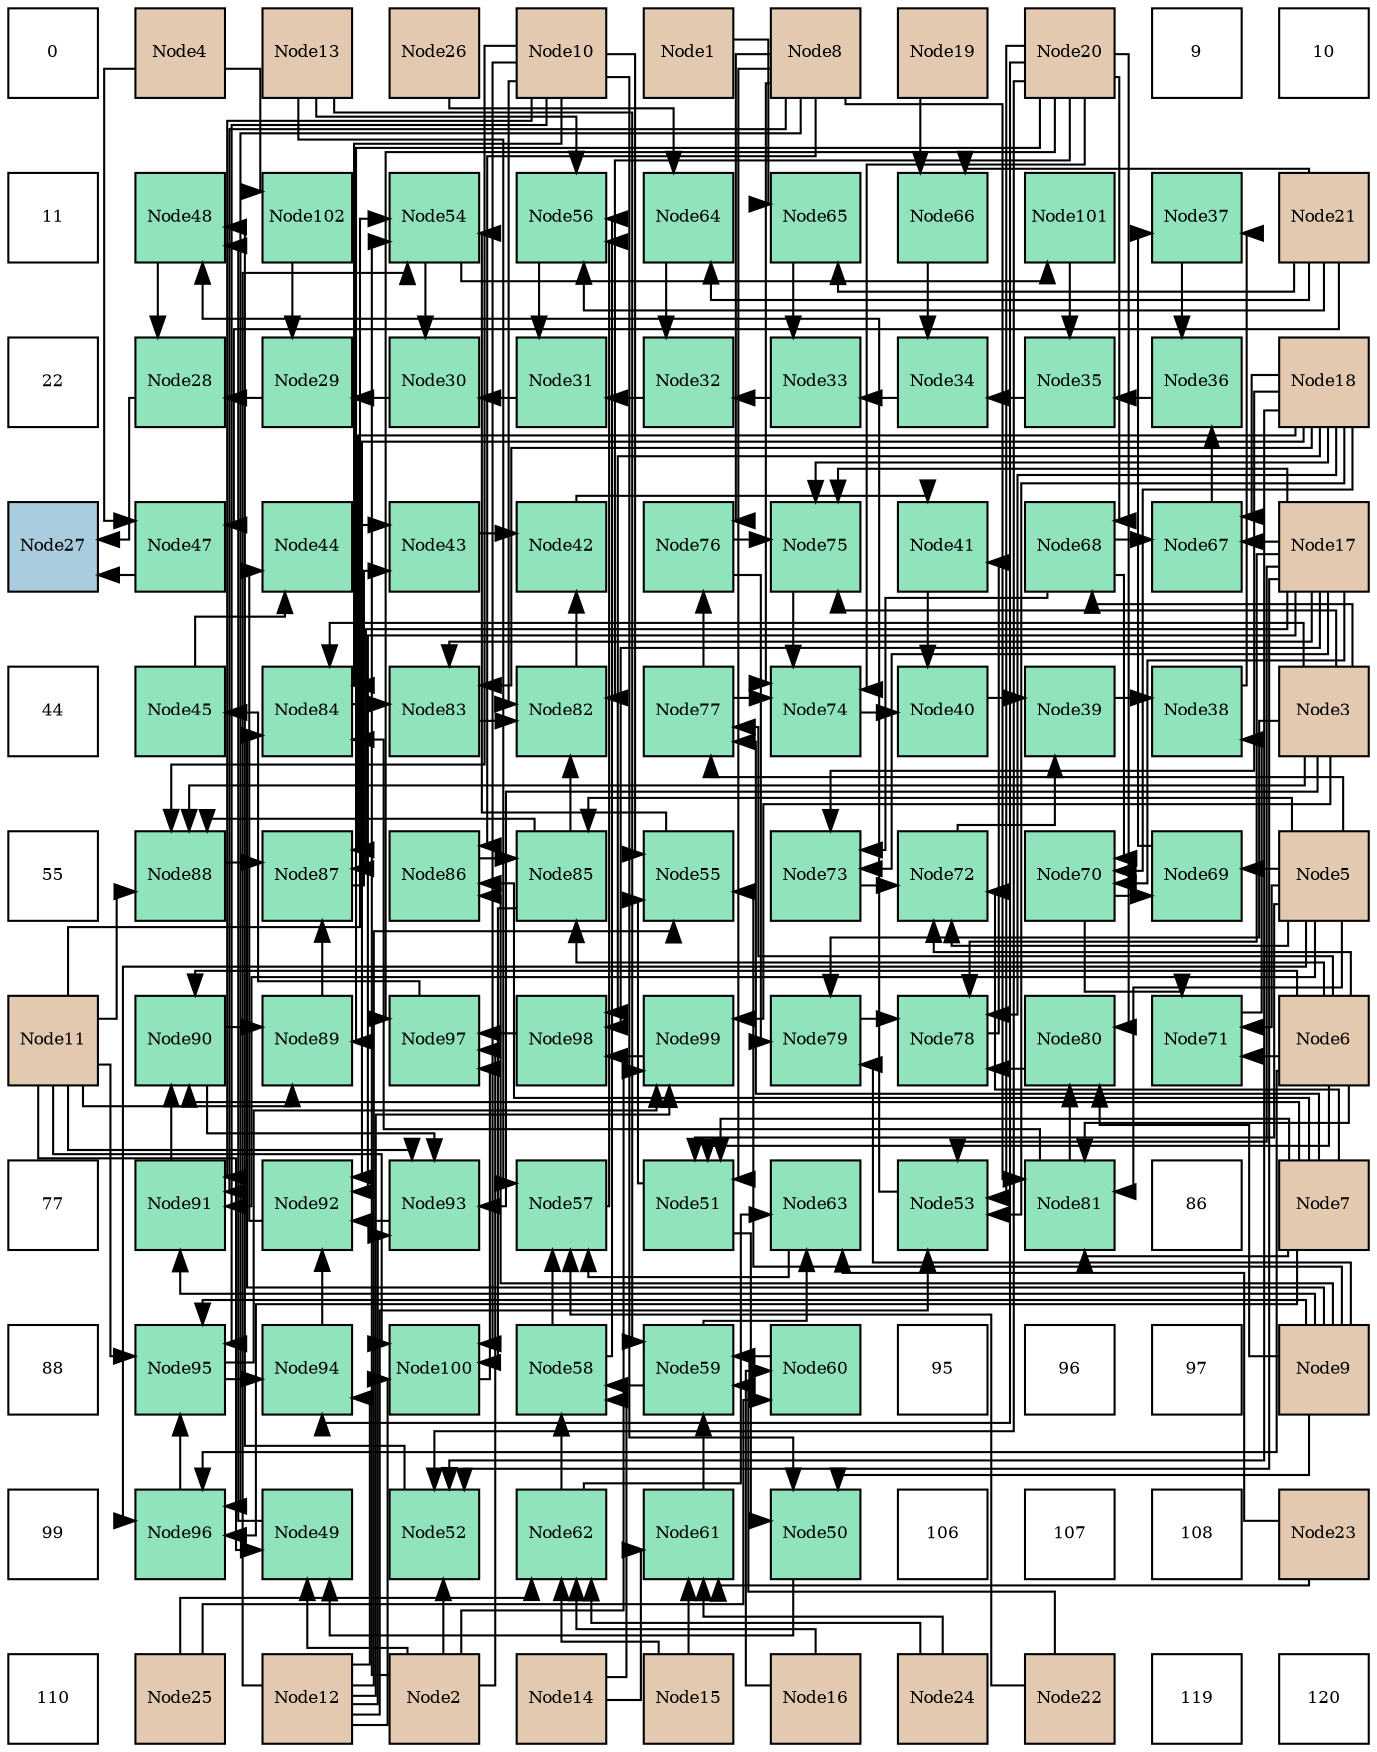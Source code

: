 digraph layout{
 rankdir=TB;
 splines=ortho;
 node [style=filled shape=square fixedsize=true width=0.6];
0[label="0", fontsize=8, fillcolor="#ffffff"];
1[label="Node4", fontsize=8, fillcolor="#e3c9af"];
2[label="Node13", fontsize=8, fillcolor="#e3c9af"];
3[label="Node26", fontsize=8, fillcolor="#e3c9af"];
4[label="Node10", fontsize=8, fillcolor="#e3c9af"];
5[label="Node1", fontsize=8, fillcolor="#e3c9af"];
6[label="Node8", fontsize=8, fillcolor="#e3c9af"];
7[label="Node19", fontsize=8, fillcolor="#e3c9af"];
8[label="Node20", fontsize=8, fillcolor="#e3c9af"];
9[label="9", fontsize=8, fillcolor="#ffffff"];
10[label="10", fontsize=8, fillcolor="#ffffff"];
11[label="11", fontsize=8, fillcolor="#ffffff"];
12[label="Node48", fontsize=8, fillcolor="#91e3bb"];
13[label="Node102", fontsize=8, fillcolor="#91e3bb"];
14[label="Node54", fontsize=8, fillcolor="#91e3bb"];
15[label="Node56", fontsize=8, fillcolor="#91e3bb"];
16[label="Node64", fontsize=8, fillcolor="#91e3bb"];
17[label="Node65", fontsize=8, fillcolor="#91e3bb"];
18[label="Node66", fontsize=8, fillcolor="#91e3bb"];
19[label="Node101", fontsize=8, fillcolor="#91e3bb"];
20[label="Node37", fontsize=8, fillcolor="#91e3bb"];
21[label="Node21", fontsize=8, fillcolor="#e3c9af"];
22[label="22", fontsize=8, fillcolor="#ffffff"];
23[label="Node28", fontsize=8, fillcolor="#91e3bb"];
24[label="Node29", fontsize=8, fillcolor="#91e3bb"];
25[label="Node30", fontsize=8, fillcolor="#91e3bb"];
26[label="Node31", fontsize=8, fillcolor="#91e3bb"];
27[label="Node32", fontsize=8, fillcolor="#91e3bb"];
28[label="Node33", fontsize=8, fillcolor="#91e3bb"];
29[label="Node34", fontsize=8, fillcolor="#91e3bb"];
30[label="Node35", fontsize=8, fillcolor="#91e3bb"];
31[label="Node36", fontsize=8, fillcolor="#91e3bb"];
32[label="Node18", fontsize=8, fillcolor="#e3c9af"];
33[label="Node27", fontsize=8, fillcolor="#a9ccde"];
34[label="Node47", fontsize=8, fillcolor="#91e3bb"];
35[label="Node44", fontsize=8, fillcolor="#91e3bb"];
36[label="Node43", fontsize=8, fillcolor="#91e3bb"];
37[label="Node42", fontsize=8, fillcolor="#91e3bb"];
38[label="Node76", fontsize=8, fillcolor="#91e3bb"];
39[label="Node75", fontsize=8, fillcolor="#91e3bb"];
40[label="Node41", fontsize=8, fillcolor="#91e3bb"];
41[label="Node68", fontsize=8, fillcolor="#91e3bb"];
42[label="Node67", fontsize=8, fillcolor="#91e3bb"];
43[label="Node17", fontsize=8, fillcolor="#e3c9af"];
44[label="44", fontsize=8, fillcolor="#ffffff"];
45[label="Node45", fontsize=8, fillcolor="#91e3bb"];
46[label="Node84", fontsize=8, fillcolor="#91e3bb"];
47[label="Node83", fontsize=8, fillcolor="#91e3bb"];
48[label="Node82", fontsize=8, fillcolor="#91e3bb"];
49[label="Node77", fontsize=8, fillcolor="#91e3bb"];
50[label="Node74", fontsize=8, fillcolor="#91e3bb"];
51[label="Node40", fontsize=8, fillcolor="#91e3bb"];
52[label="Node39", fontsize=8, fillcolor="#91e3bb"];
53[label="Node38", fontsize=8, fillcolor="#91e3bb"];
54[label="Node3", fontsize=8, fillcolor="#e3c9af"];
55[label="55", fontsize=8, fillcolor="#ffffff"];
56[label="Node88", fontsize=8, fillcolor="#91e3bb"];
57[label="Node87", fontsize=8, fillcolor="#91e3bb"];
58[label="Node86", fontsize=8, fillcolor="#91e3bb"];
59[label="Node85", fontsize=8, fillcolor="#91e3bb"];
60[label="Node55", fontsize=8, fillcolor="#91e3bb"];
61[label="Node73", fontsize=8, fillcolor="#91e3bb"];
62[label="Node72", fontsize=8, fillcolor="#91e3bb"];
63[label="Node70", fontsize=8, fillcolor="#91e3bb"];
64[label="Node69", fontsize=8, fillcolor="#91e3bb"];
65[label="Node5", fontsize=8, fillcolor="#e3c9af"];
66[label="Node11", fontsize=8, fillcolor="#e3c9af"];
67[label="Node90", fontsize=8, fillcolor="#91e3bb"];
68[label="Node89", fontsize=8, fillcolor="#91e3bb"];
69[label="Node97", fontsize=8, fillcolor="#91e3bb"];
70[label="Node98", fontsize=8, fillcolor="#91e3bb"];
71[label="Node99", fontsize=8, fillcolor="#91e3bb"];
72[label="Node79", fontsize=8, fillcolor="#91e3bb"];
73[label="Node78", fontsize=8, fillcolor="#91e3bb"];
74[label="Node80", fontsize=8, fillcolor="#91e3bb"];
75[label="Node71", fontsize=8, fillcolor="#91e3bb"];
76[label="Node6", fontsize=8, fillcolor="#e3c9af"];
77[label="77", fontsize=8, fillcolor="#ffffff"];
78[label="Node91", fontsize=8, fillcolor="#91e3bb"];
79[label="Node92", fontsize=8, fillcolor="#91e3bb"];
80[label="Node93", fontsize=8, fillcolor="#91e3bb"];
81[label="Node57", fontsize=8, fillcolor="#91e3bb"];
82[label="Node51", fontsize=8, fillcolor="#91e3bb"];
83[label="Node63", fontsize=8, fillcolor="#91e3bb"];
84[label="Node53", fontsize=8, fillcolor="#91e3bb"];
85[label="Node81", fontsize=8, fillcolor="#91e3bb"];
86[label="86", fontsize=8, fillcolor="#ffffff"];
87[label="Node7", fontsize=8, fillcolor="#e3c9af"];
88[label="88", fontsize=8, fillcolor="#ffffff"];
89[label="Node95", fontsize=8, fillcolor="#91e3bb"];
90[label="Node94", fontsize=8, fillcolor="#91e3bb"];
91[label="Node100", fontsize=8, fillcolor="#91e3bb"];
92[label="Node58", fontsize=8, fillcolor="#91e3bb"];
93[label="Node59", fontsize=8, fillcolor="#91e3bb"];
94[label="Node60", fontsize=8, fillcolor="#91e3bb"];
95[label="95", fontsize=8, fillcolor="#ffffff"];
96[label="96", fontsize=8, fillcolor="#ffffff"];
97[label="97", fontsize=8, fillcolor="#ffffff"];
98[label="Node9", fontsize=8, fillcolor="#e3c9af"];
99[label="99", fontsize=8, fillcolor="#ffffff"];
100[label="Node96", fontsize=8, fillcolor="#91e3bb"];
101[label="Node49", fontsize=8, fillcolor="#91e3bb"];
102[label="Node52", fontsize=8, fillcolor="#91e3bb"];
103[label="Node62", fontsize=8, fillcolor="#91e3bb"];
104[label="Node61", fontsize=8, fillcolor="#91e3bb"];
105[label="Node50", fontsize=8, fillcolor="#91e3bb"];
106[label="106", fontsize=8, fillcolor="#ffffff"];
107[label="107", fontsize=8, fillcolor="#ffffff"];
108[label="108", fontsize=8, fillcolor="#ffffff"];
109[label="Node23", fontsize=8, fillcolor="#e3c9af"];
110[label="110", fontsize=8, fillcolor="#ffffff"];
111[label="Node25", fontsize=8, fillcolor="#e3c9af"];
112[label="Node12", fontsize=8, fillcolor="#e3c9af"];
113[label="Node2", fontsize=8, fillcolor="#e3c9af"];
114[label="Node14", fontsize=8, fillcolor="#e3c9af"];
115[label="Node15", fontsize=8, fillcolor="#e3c9af"];
116[label="Node16", fontsize=8, fillcolor="#e3c9af"];
117[label="Node24", fontsize=8, fillcolor="#e3c9af"];
118[label="Node22", fontsize=8, fillcolor="#e3c9af"];
119[label="119", fontsize=8, fillcolor="#ffffff"];
120[label="120", fontsize=8, fillcolor="#ffffff"];
edge [constraint=false, style=vis];23 -> 33;
34 -> 33;
24 -> 23;
12 -> 23;
25 -> 24;
13 -> 24;
26 -> 25;
14 -> 25;
27 -> 26;
15 -> 26;
28 -> 27;
16 -> 27;
29 -> 28;
17 -> 28;
30 -> 29;
18 -> 29;
31 -> 30;
19 -> 30;
20 -> 31;
42 -> 31;
53 -> 20;
64 -> 20;
52 -> 53;
75 -> 53;
51 -> 52;
62 -> 52;
40 -> 51;
50 -> 51;
37 -> 40;
73 -> 40;
36 -> 37;
48 -> 37;
35 -> 36;
57 -> 36;
45 -> 35;
79 -> 35;
69 -> 45;
81 -> 15;
92 -> 15;
2 -> 15;
21 -> 15;
70 -> 69;
91 -> 69;
113 -> 69;
8 -> 69;
101 -> 12;
102 -> 12;
84 -> 12;
92 -> 81;
83 -> 81;
2 -> 81;
118 -> 81;
39 -> 50;
49 -> 50;
6 -> 50;
8 -> 50;
72 -> 73;
74 -> 73;
43 -> 73;
32 -> 73;
47 -> 48;
59 -> 48;
4 -> 48;
8 -> 48;
56 -> 57;
68 -> 57;
43 -> 57;
32 -> 57;
80 -> 79;
90 -> 79;
43 -> 79;
32 -> 79;
71 -> 70;
43 -> 70;
32 -> 70;
14 -> 19;
105 -> 101;
113 -> 101;
66 -> 101;
60 -> 14;
113 -> 14;
66 -> 14;
112 -> 14;
93 -> 92;
103 -> 92;
114 -> 92;
93 -> 83;
103 -> 83;
109 -> 83;
63 -> 64;
65 -> 64;
63 -> 75;
65 -> 75;
76 -> 75;
61 -> 62;
65 -> 62;
76 -> 62;
87 -> 62;
38 -> 39;
54 -> 39;
43 -> 39;
32 -> 39;
38 -> 72;
54 -> 72;
98 -> 72;
46 -> 47;
43 -> 47;
32 -> 47;
59 -> 56;
54 -> 56;
4 -> 56;
66 -> 56;
67 -> 68;
66 -> 68;
8 -> 68;
67 -> 80;
54 -> 80;
66 -> 80;
112 -> 80;
89 -> 90;
112 -> 90;
8 -> 90;
89 -> 71;
113 -> 71;
54 -> 71;
112 -> 71;
59 -> 91;
4 -> 91;
66 -> 91;
112 -> 91;
82 -> 105;
98 -> 105;
4 -> 105;
82 -> 60;
98 -> 60;
4 -> 60;
112 -> 60;
94 -> 93;
104 -> 93;
2 -> 93;
118 -> 93;
41 -> 42;
43 -> 42;
32 -> 42;
41 -> 63;
43 -> 63;
32 -> 63;
41 -> 61;
43 -> 61;
32 -> 61;
49 -> 38;
6 -> 38;
85 -> 74;
98 -> 74;
8 -> 74;
85 -> 46;
54 -> 46;
98 -> 46;
4 -> 46;
58 -> 59;
65 -> 59;
76 -> 59;
78 -> 67;
76 -> 67;
87 -> 67;
100 -> 89;
98 -> 89;
4 -> 89;
66 -> 89;
1 -> 34;
21 -> 34;
65 -> 82;
76 -> 82;
87 -> 82;
6 -> 82;
113 -> 102;
43 -> 102;
32 -> 102;
8 -> 102;
112 -> 84;
43 -> 84;
32 -> 84;
8 -> 84;
116 -> 94;
111 -> 94;
114 -> 104;
115 -> 104;
109 -> 104;
117 -> 104;
115 -> 103;
116 -> 103;
117 -> 103;
111 -> 103;
21 -> 16;
3 -> 16;
5 -> 17;
21 -> 17;
7 -> 18;
21 -> 18;
54 -> 41;
8 -> 41;
65 -> 49;
76 -> 49;
87 -> 49;
65 -> 85;
76 -> 85;
87 -> 85;
6 -> 85;
87 -> 58;
6 -> 58;
98 -> 58;
65 -> 78;
6 -> 78;
98 -> 78;
4 -> 78;
65 -> 100;
76 -> 100;
87 -> 100;
6 -> 100;
1 -> 13;
edge [constraint=true, style=invis];
0 -> 11 -> 22 -> 33 -> 44 -> 55 -> 66 -> 77 -> 88 -> 99 -> 110;
1 -> 12 -> 23 -> 34 -> 45 -> 56 -> 67 -> 78 -> 89 -> 100 -> 111;
2 -> 13 -> 24 -> 35 -> 46 -> 57 -> 68 -> 79 -> 90 -> 101 -> 112;
3 -> 14 -> 25 -> 36 -> 47 -> 58 -> 69 -> 80 -> 91 -> 102 -> 113;
4 -> 15 -> 26 -> 37 -> 48 -> 59 -> 70 -> 81 -> 92 -> 103 -> 114;
5 -> 16 -> 27 -> 38 -> 49 -> 60 -> 71 -> 82 -> 93 -> 104 -> 115;
6 -> 17 -> 28 -> 39 -> 50 -> 61 -> 72 -> 83 -> 94 -> 105 -> 116;
7 -> 18 -> 29 -> 40 -> 51 -> 62 -> 73 -> 84 -> 95 -> 106 -> 117;
8 -> 19 -> 30 -> 41 -> 52 -> 63 -> 74 -> 85 -> 96 -> 107 -> 118;
9 -> 20 -> 31 -> 42 -> 53 -> 64 -> 75 -> 86 -> 97 -> 108 -> 119;
10 -> 21 -> 32 -> 43 -> 54 -> 65 -> 76 -> 87 -> 98 -> 109 -> 120;
rank = same {0 -> 1 -> 2 -> 3 -> 4 -> 5 -> 6 -> 7 -> 8 -> 9 -> 10};
rank = same {11 -> 12 -> 13 -> 14 -> 15 -> 16 -> 17 -> 18 -> 19 -> 20 -> 21};
rank = same {22 -> 23 -> 24 -> 25 -> 26 -> 27 -> 28 -> 29 -> 30 -> 31 -> 32};
rank = same {33 -> 34 -> 35 -> 36 -> 37 -> 38 -> 39 -> 40 -> 41 -> 42 -> 43};
rank = same {44 -> 45 -> 46 -> 47 -> 48 -> 49 -> 50 -> 51 -> 52 -> 53 -> 54};
rank = same {55 -> 56 -> 57 -> 58 -> 59 -> 60 -> 61 -> 62 -> 63 -> 64 -> 65};
rank = same {66 -> 67 -> 68 -> 69 -> 70 -> 71 -> 72 -> 73 -> 74 -> 75 -> 76};
rank = same {77 -> 78 -> 79 -> 80 -> 81 -> 82 -> 83 -> 84 -> 85 -> 86 -> 87};
rank = same {88 -> 89 -> 90 -> 91 -> 92 -> 93 -> 94 -> 95 -> 96 -> 97 -> 98};
rank = same {99 -> 100 -> 101 -> 102 -> 103 -> 104 -> 105 -> 106 -> 107 -> 108 -> 109};
rank = same {110 -> 111 -> 112 -> 113 -> 114 -> 115 -> 116 -> 117 -> 118 -> 119 -> 120};
}